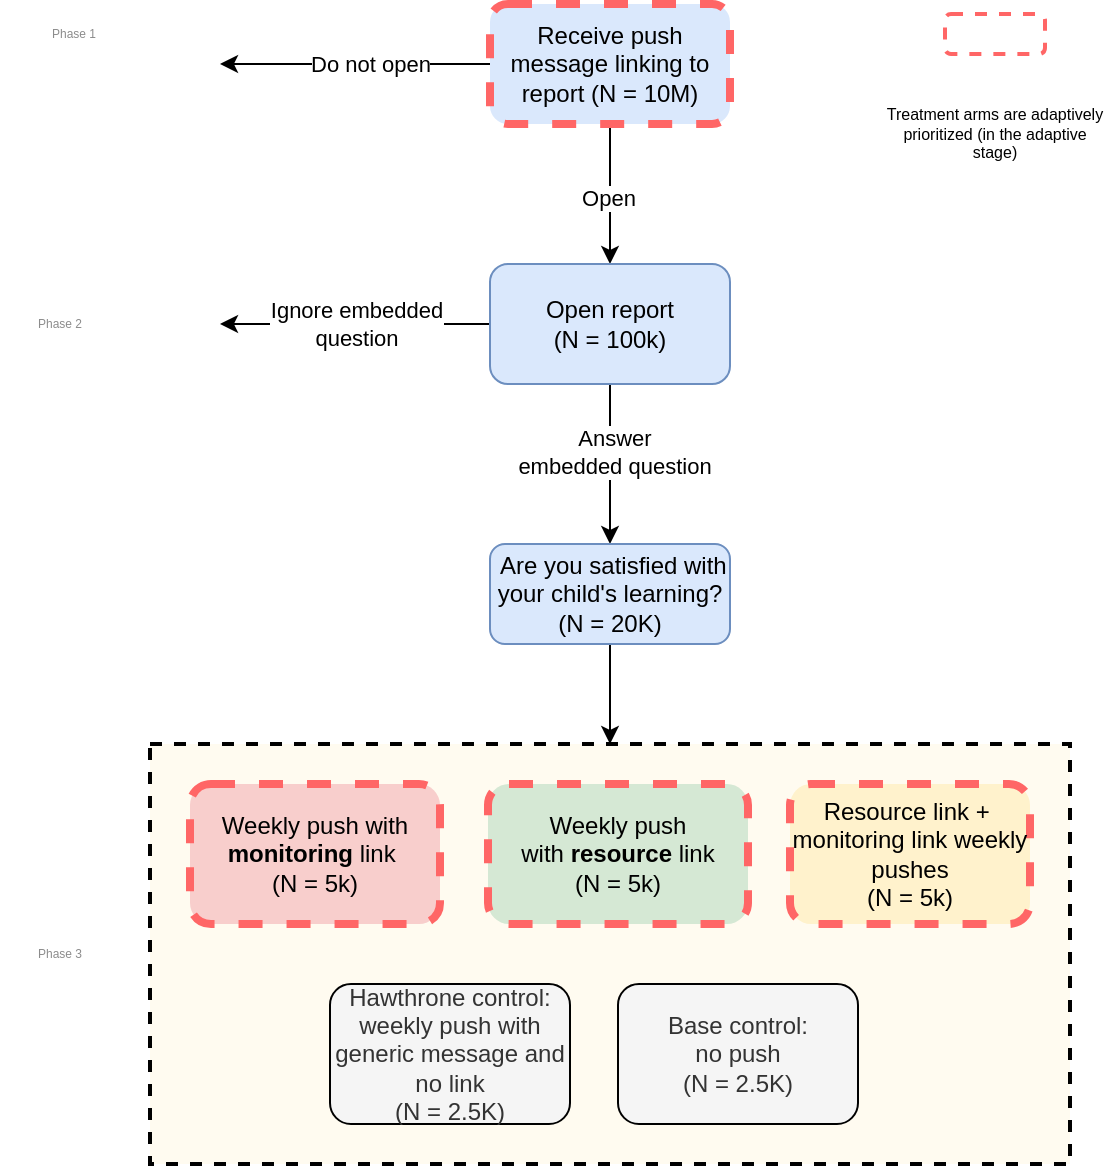 <mxfile version="13.6.6" type="github">
  <diagram id="wmqv1iFFO38fnpzEHn-s" name="Page-1">
    <mxGraphModel dx="786" dy="1665" grid="1" gridSize="10" guides="1" tooltips="1" connect="1" arrows="1" fold="1" page="1" pageScale="1" pageWidth="827" pageHeight="1169" math="0" shadow="0">
      <root>
        <mxCell id="0" />
        <mxCell id="1" parent="0" />
        <mxCell id="A09yIr3bGjbmGhFP6ExZ-2" style="edgeStyle=orthogonalEdgeStyle;rounded=0;orthogonalLoop=1;jettySize=auto;html=1;entryX=0.5;entryY=0;entryDx=0;entryDy=0;" edge="1" parent="1" source="JsFcr4rtg8s_-A217rBF-1" target="JsFcr4rtg8s_-A217rBF-2">
          <mxGeometry relative="1" as="geometry" />
        </mxCell>
        <mxCell id="A09yIr3bGjbmGhFP6ExZ-6" value="Open" style="edgeLabel;html=1;align=center;verticalAlign=middle;resizable=0;points=[];" vertex="1" connectable="0" parent="A09yIr3bGjbmGhFP6ExZ-2">
          <mxGeometry x="0.057" y="-1" relative="1" as="geometry">
            <mxPoint as="offset" />
          </mxGeometry>
        </mxCell>
        <mxCell id="A09yIr3bGjbmGhFP6ExZ-3" style="edgeStyle=orthogonalEdgeStyle;rounded=0;orthogonalLoop=1;jettySize=auto;html=1;" edge="1" parent="1" source="JsFcr4rtg8s_-A217rBF-1">
          <mxGeometry relative="1" as="geometry">
            <mxPoint x="240" y="-830" as="targetPoint" />
          </mxGeometry>
        </mxCell>
        <mxCell id="A09yIr3bGjbmGhFP6ExZ-5" value="Do not open" style="edgeLabel;html=1;align=center;verticalAlign=middle;resizable=0;points=[];" vertex="1" connectable="0" parent="A09yIr3bGjbmGhFP6ExZ-3">
          <mxGeometry x="-0.116" relative="1" as="geometry">
            <mxPoint as="offset" />
          </mxGeometry>
        </mxCell>
        <mxCell id="JsFcr4rtg8s_-A217rBF-1" value="Receive push message linking to report (N = 10M)" style="rounded=1;whiteSpace=wrap;html=1;fillColor=#dae8fc;dashed=1;strokeColor=#FF6666;strokeWidth=4;" parent="1" vertex="1">
          <mxGeometry x="375" y="-860" width="120" height="60" as="geometry" />
        </mxCell>
        <mxCell id="JsFcr4rtg8s_-A217rBF-15" style="edgeStyle=orthogonalEdgeStyle;rounded=0;orthogonalLoop=1;jettySize=auto;html=1;exitX=0.5;exitY=1;exitDx=0;exitDy=0;entryX=0.5;entryY=0;entryDx=0;entryDy=0;" parent="1" source="JsFcr4rtg8s_-A217rBF-2" target="A09yIr3bGjbmGhFP6ExZ-11" edge="1">
          <mxGeometry relative="1" as="geometry">
            <mxPoint x="435" y="-604" as="targetPoint" />
          </mxGeometry>
        </mxCell>
        <mxCell id="A09yIr3bGjbmGhFP6ExZ-4" value="Answer &lt;br&gt;embedded question" style="edgeLabel;html=1;align=center;verticalAlign=middle;resizable=0;points=[];" vertex="1" connectable="0" parent="JsFcr4rtg8s_-A217rBF-15">
          <mxGeometry x="-0.151" y="2" relative="1" as="geometry">
            <mxPoint as="offset" />
          </mxGeometry>
        </mxCell>
        <mxCell id="A09yIr3bGjbmGhFP6ExZ-7" value="Ignore embedded&lt;br&gt;question" style="edgeStyle=orthogonalEdgeStyle;rounded=0;orthogonalLoop=1;jettySize=auto;html=1;" edge="1" parent="1" source="JsFcr4rtg8s_-A217rBF-2">
          <mxGeometry relative="1" as="geometry">
            <mxPoint x="240" y="-700" as="targetPoint" />
          </mxGeometry>
        </mxCell>
        <mxCell id="JsFcr4rtg8s_-A217rBF-2" value="Open report&lt;br&gt;(N = 100k)" style="rounded=1;whiteSpace=wrap;html=1;fillColor=#dae8fc;strokeColor=#6c8ebf;" parent="1" vertex="1">
          <mxGeometry x="375" y="-730" width="120" height="60" as="geometry" />
        </mxCell>
        <mxCell id="JsFcr4rtg8s_-A217rBF-27" value="" style="rounded=1;whiteSpace=wrap;html=1;dashed=1;strokeColor=#FF6666;strokeWidth=2;" parent="1" vertex="1">
          <mxGeometry x="602.5" y="-855" width="50" height="20" as="geometry" />
        </mxCell>
        <mxCell id="JsFcr4rtg8s_-A217rBF-28" value="&lt;font style=&quot;font-size: 8px&quot;&gt;Treatment arms are adaptively prioritized (in the adaptive stage)&lt;/font&gt;" style="text;html=1;strokeColor=none;fillColor=none;align=center;verticalAlign=middle;whiteSpace=wrap;rounded=0;dashed=1;fontSize=6;" parent="1" vertex="1">
          <mxGeometry x="570" y="-805" width="115" height="20" as="geometry" />
        </mxCell>
        <mxCell id="JsFcr4rtg8s_-A217rBF-31" value="Phase 1" style="text;html=1;strokeColor=none;fillColor=none;align=center;verticalAlign=middle;whiteSpace=wrap;rounded=0;dashed=1;fontSize=6;fontColor=#8C8C8C;" parent="1" vertex="1">
          <mxGeometry x="137" y="-855" width="60" height="20" as="geometry" />
        </mxCell>
        <mxCell id="JsFcr4rtg8s_-A217rBF-32" value="Phase 2" style="text;html=1;strokeColor=none;fillColor=none;align=center;verticalAlign=middle;whiteSpace=wrap;rounded=0;dashed=1;fontSize=6;fontColor=#8C8C8C;" parent="1" vertex="1">
          <mxGeometry x="130" y="-710" width="60" height="20" as="geometry" />
        </mxCell>
        <mxCell id="JsFcr4rtg8s_-A217rBF-33" value="Phase 3" style="text;html=1;strokeColor=none;fillColor=none;align=center;verticalAlign=middle;whiteSpace=wrap;rounded=0;dashed=1;fontSize=6;fontColor=#8C8C8C;" parent="1" vertex="1">
          <mxGeometry x="130" y="-395" width="60" height="20" as="geometry" />
        </mxCell>
        <mxCell id="A09yIr3bGjbmGhFP6ExZ-17" style="edgeStyle=orthogonalEdgeStyle;rounded=0;orthogonalLoop=1;jettySize=auto;html=1;exitX=0.5;exitY=1;exitDx=0;exitDy=0;entryX=0.5;entryY=0;entryDx=0;entryDy=0;" edge="1" parent="1" source="A09yIr3bGjbmGhFP6ExZ-11" target="A09yIr3bGjbmGhFP6ExZ-15">
          <mxGeometry relative="1" as="geometry" />
        </mxCell>
        <mxCell id="A09yIr3bGjbmGhFP6ExZ-11" value="&lt;span&gt;&amp;nbsp;Are you satisfied with your child&#39;s learning? (N = 20K)&lt;/span&gt;" style="rounded=1;whiteSpace=wrap;html=1;fillColor=#dae8fc;strokeColor=#6c8ebf;" vertex="1" parent="1">
          <mxGeometry x="375" y="-590" width="120" height="50" as="geometry" />
        </mxCell>
        <mxCell id="A09yIr3bGjbmGhFP6ExZ-16" value="" style="group" vertex="1" connectable="0" parent="1">
          <mxGeometry x="205" y="-490" width="460" height="210" as="geometry" />
        </mxCell>
        <mxCell id="A09yIr3bGjbmGhFP6ExZ-15" value="" style="rounded=0;whiteSpace=wrap;html=1;strokeColor=#000000;strokeWidth=2;dashed=1;fillColor=#FFFBF0;" vertex="1" parent="A09yIr3bGjbmGhFP6ExZ-16">
          <mxGeometry width="460" height="210" as="geometry" />
        </mxCell>
        <mxCell id="JsFcr4rtg8s_-A217rBF-3" value="Weekly push with &lt;b&gt;monitoring&lt;/b&gt; link&amp;nbsp;&lt;br&gt;(N = 5k)" style="rounded=1;whiteSpace=wrap;html=1;fillColor=#f8cecc;dashed=1;strokeWidth=4;strokeColor=#FF6666;" parent="A09yIr3bGjbmGhFP6ExZ-16" vertex="1">
          <mxGeometry x="20" y="20" width="125" height="70" as="geometry" />
        </mxCell>
        <mxCell id="JsFcr4rtg8s_-A217rBF-13" value="Weekly push&lt;br&gt;with &lt;b&gt;resource&lt;/b&gt; link&lt;br&gt;(N = 5k)" style="rounded=1;whiteSpace=wrap;html=1;fillColor=#d5e8d4;dashed=1;strokeWidth=4;strokeColor=#FF6666;" parent="A09yIr3bGjbmGhFP6ExZ-16" vertex="1">
          <mxGeometry x="169" y="20" width="130" height="70" as="geometry" />
        </mxCell>
        <mxCell id="A09yIr3bGjbmGhFP6ExZ-12" value="Resource link +&amp;nbsp; monitoring link weekly pushes&lt;br&gt;(N = 5k)" style="rounded=1;whiteSpace=wrap;html=1;fillColor=#fff2cc;strokeColor=#FF6666;dashed=1;strokeWidth=4;" vertex="1" parent="A09yIr3bGjbmGhFP6ExZ-16">
          <mxGeometry x="320" y="20" width="120" height="70" as="geometry" />
        </mxCell>
        <mxCell id="A09yIr3bGjbmGhFP6ExZ-13" value="Hawthrone control:&lt;br&gt;weekly push with generic message and no link&lt;br&gt;(N = 2.5K)" style="rounded=1;whiteSpace=wrap;html=1;strokeWidth=1;fillColor=#f5f5f5;fontColor=#333333;" vertex="1" parent="A09yIr3bGjbmGhFP6ExZ-16">
          <mxGeometry x="90" y="120" width="120" height="70" as="geometry" />
        </mxCell>
        <mxCell id="A09yIr3bGjbmGhFP6ExZ-14" value="Base control:&lt;br&gt;no push&lt;br&gt;(N = 2.5K)" style="rounded=1;whiteSpace=wrap;html=1;fillColor=#f5f5f5;strokeWidth=1;fontColor=#333333;" vertex="1" parent="A09yIr3bGjbmGhFP6ExZ-16">
          <mxGeometry x="234" y="120" width="120" height="70" as="geometry" />
        </mxCell>
      </root>
    </mxGraphModel>
  </diagram>
</mxfile>
